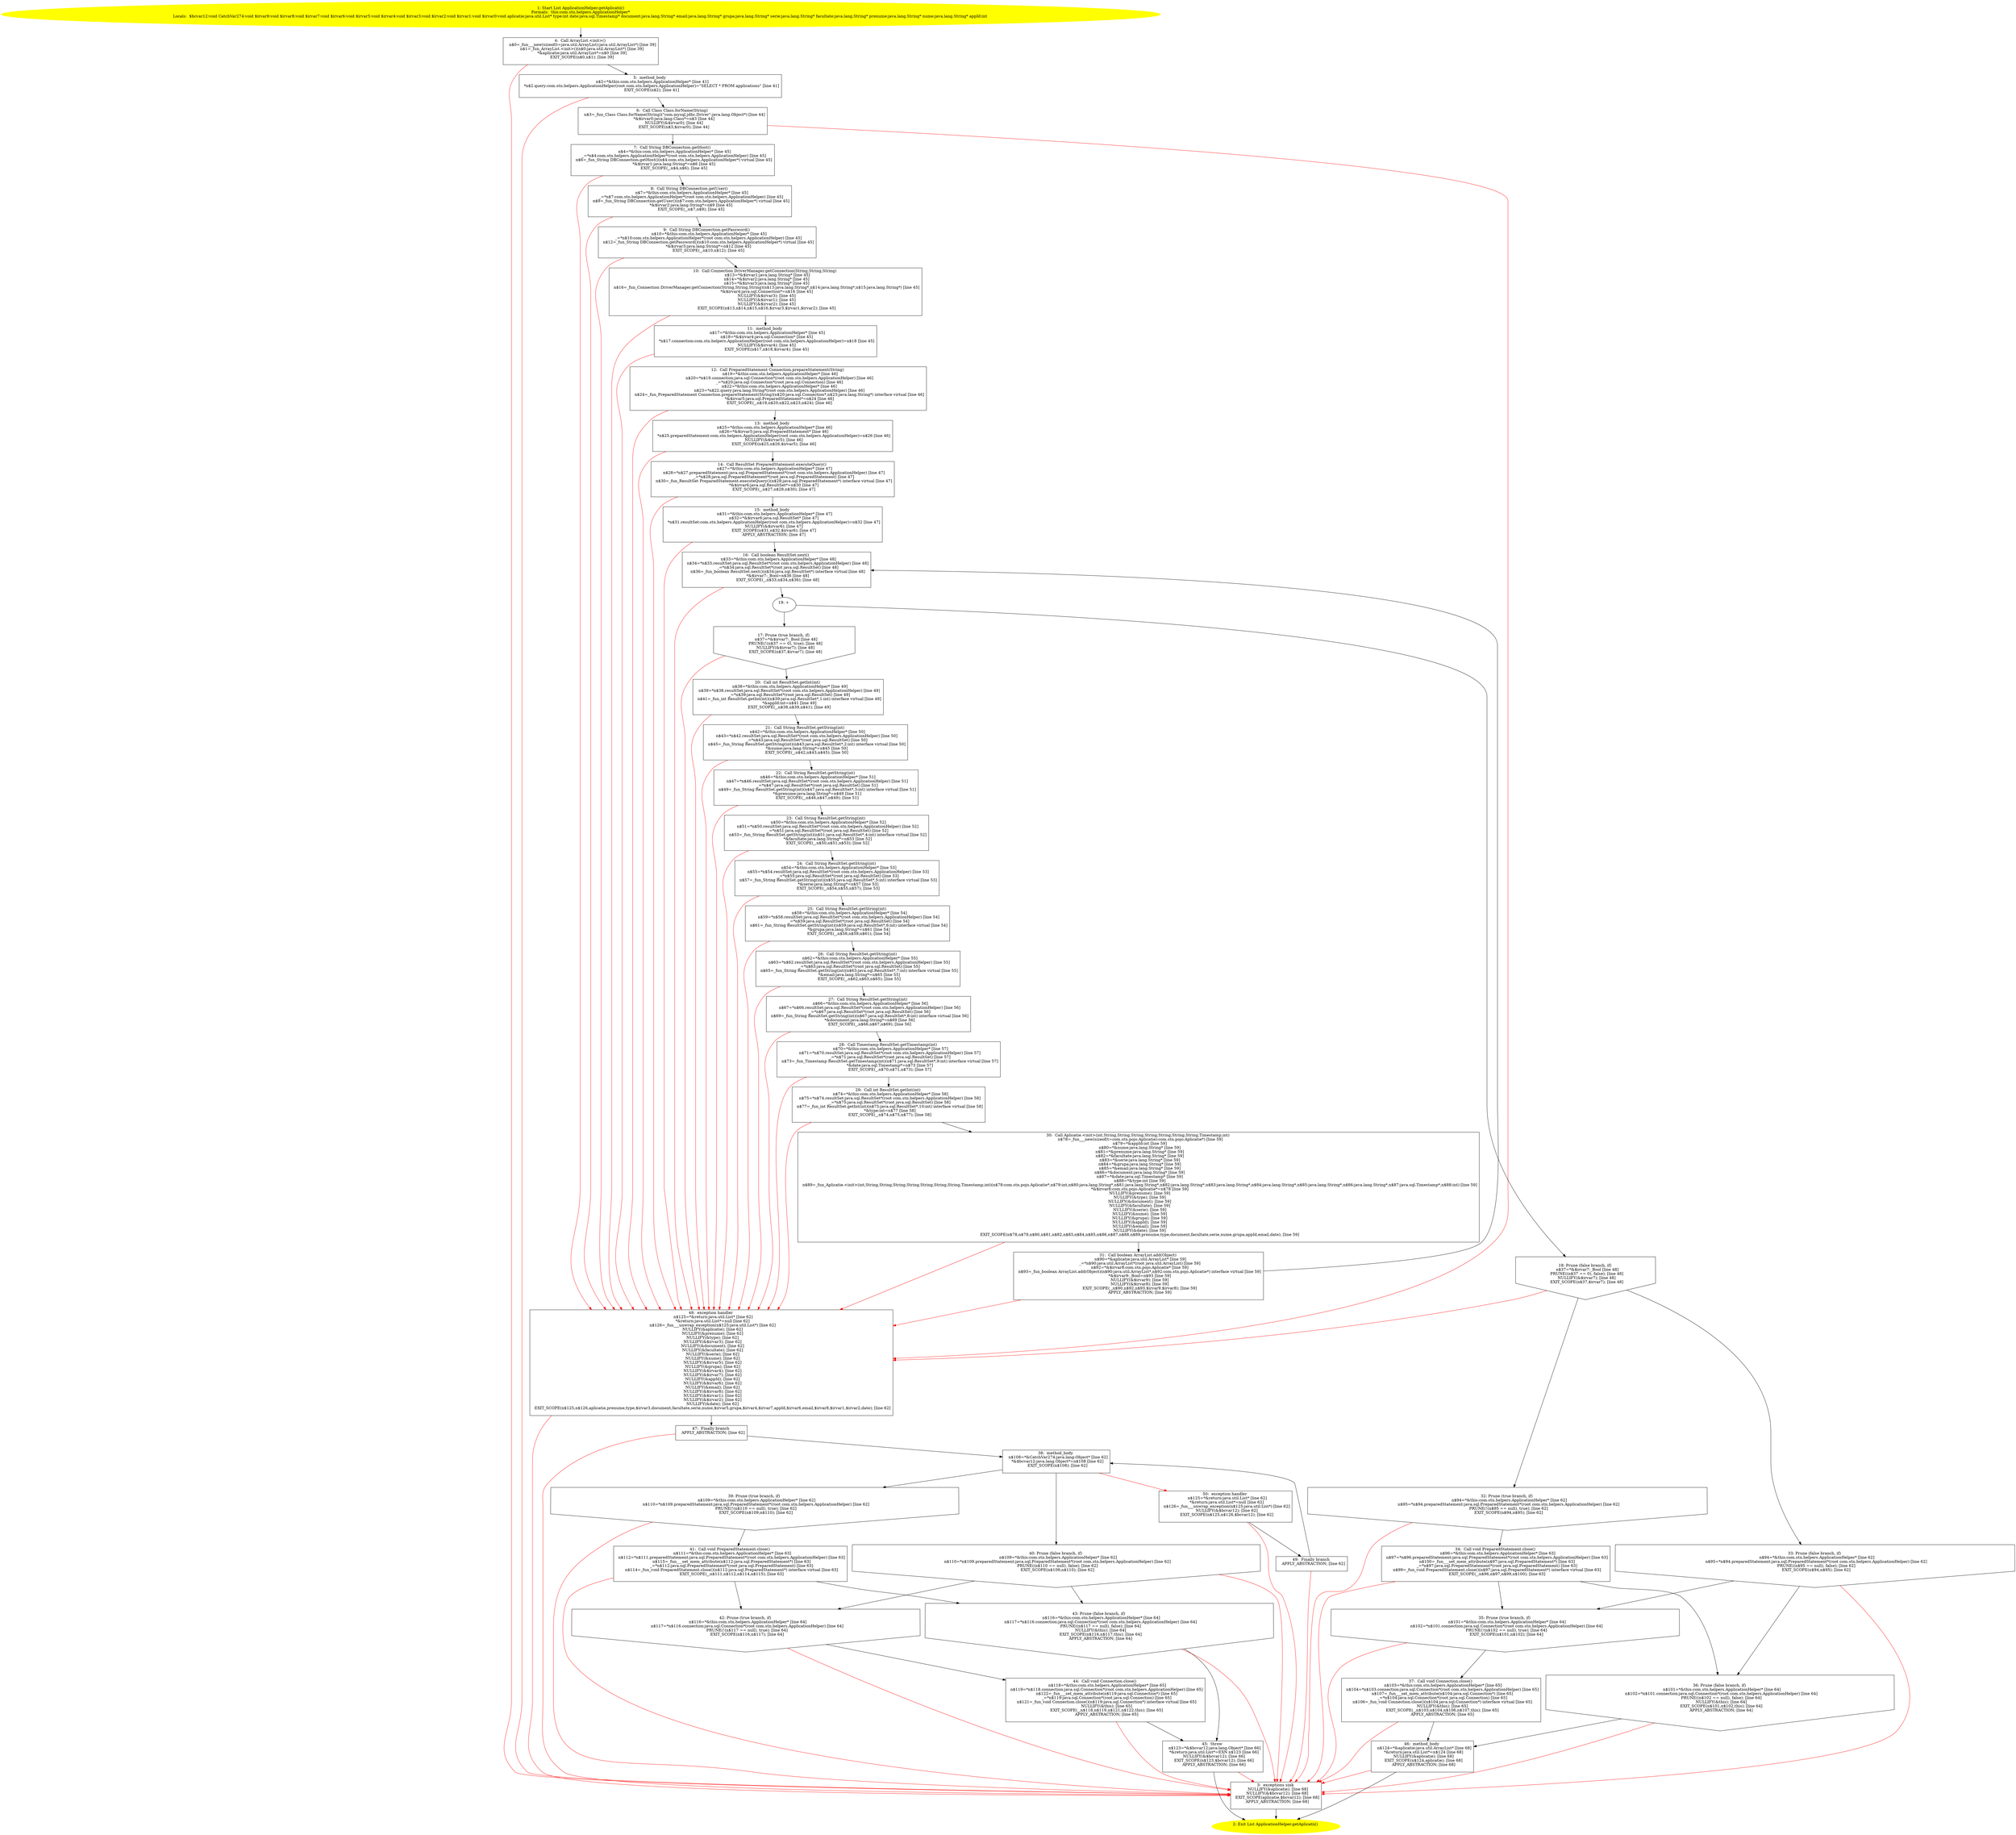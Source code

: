 /* @generated */
digraph cfg {
"com.stn.helpers.ApplicationHelper.getAplicatii():java.util.List.a7ca8fcc3a7c8ec43a9a26207fe55bb4_1" [label="1: Start List ApplicationHelper.getAplicatii()\nFormals:  this:com.stn.helpers.ApplicationHelper*\nLocals:  $bcvar12:void CatchVar274:void $irvar9:void $irvar8:void $irvar7:void $irvar6:void $irvar5:void $irvar4:void $irvar3:void $irvar2:void $irvar1:void $irvar0:void aplicatie:java.util.List* type:int date:java.sql.Timestamp* document:java.lang.String* email:java.lang.String* grupa:java.lang.String* serie:java.lang.String* facultate:java.lang.String* prenume:java.lang.String* nume:java.lang.String* appId:int \n  " color=yellow style=filled]
	

	 "com.stn.helpers.ApplicationHelper.getAplicatii():java.util.List.a7ca8fcc3a7c8ec43a9a26207fe55bb4_1" -> "com.stn.helpers.ApplicationHelper.getAplicatii():java.util.List.a7ca8fcc3a7c8ec43a9a26207fe55bb4_4" ;
"com.stn.helpers.ApplicationHelper.getAplicatii():java.util.List.a7ca8fcc3a7c8ec43a9a26207fe55bb4_2" [label="2: Exit List ApplicationHelper.getAplicatii() \n  " color=yellow style=filled]
	

"com.stn.helpers.ApplicationHelper.getAplicatii():java.util.List.a7ca8fcc3a7c8ec43a9a26207fe55bb4_3" [label="3:  exceptions sink \n   NULLIFY(&aplicatie); [line 68]\n  NULLIFY(&$bcvar12); [line 68]\n  EXIT_SCOPE(aplicatie,$bcvar12); [line 68]\n  APPLY_ABSTRACTION; [line 68]\n " shape="box"]
	

	 "com.stn.helpers.ApplicationHelper.getAplicatii():java.util.List.a7ca8fcc3a7c8ec43a9a26207fe55bb4_3" -> "com.stn.helpers.ApplicationHelper.getAplicatii():java.util.List.a7ca8fcc3a7c8ec43a9a26207fe55bb4_2" ;
"com.stn.helpers.ApplicationHelper.getAplicatii():java.util.List.a7ca8fcc3a7c8ec43a9a26207fe55bb4_4" [label="4:  Call ArrayList.<init>() \n   n$0=_fun___new(sizeof(t=java.util.ArrayList):java.util.ArrayList*) [line 39]\n  n$1=_fun_ArrayList.<init>()(n$0:java.util.ArrayList*) [line 39]\n  *&aplicatie:java.util.ArrayList*=n$0 [line 39]\n  EXIT_SCOPE(n$0,n$1); [line 39]\n " shape="box"]
	

	 "com.stn.helpers.ApplicationHelper.getAplicatii():java.util.List.a7ca8fcc3a7c8ec43a9a26207fe55bb4_4" -> "com.stn.helpers.ApplicationHelper.getAplicatii():java.util.List.a7ca8fcc3a7c8ec43a9a26207fe55bb4_5" ;
	 "com.stn.helpers.ApplicationHelper.getAplicatii():java.util.List.a7ca8fcc3a7c8ec43a9a26207fe55bb4_4" -> "com.stn.helpers.ApplicationHelper.getAplicatii():java.util.List.a7ca8fcc3a7c8ec43a9a26207fe55bb4_3" [color="red" ];
"com.stn.helpers.ApplicationHelper.getAplicatii():java.util.List.a7ca8fcc3a7c8ec43a9a26207fe55bb4_5" [label="5:  method_body \n   n$2=*&this:com.stn.helpers.ApplicationHelper* [line 41]\n  *n$2.query:com.stn.helpers.ApplicationHelper(root com.stn.helpers.ApplicationHelper)=\"SELECT * FROM applications\" [line 41]\n  EXIT_SCOPE(n$2); [line 41]\n " shape="box"]
	

	 "com.stn.helpers.ApplicationHelper.getAplicatii():java.util.List.a7ca8fcc3a7c8ec43a9a26207fe55bb4_5" -> "com.stn.helpers.ApplicationHelper.getAplicatii():java.util.List.a7ca8fcc3a7c8ec43a9a26207fe55bb4_6" ;
	 "com.stn.helpers.ApplicationHelper.getAplicatii():java.util.List.a7ca8fcc3a7c8ec43a9a26207fe55bb4_5" -> "com.stn.helpers.ApplicationHelper.getAplicatii():java.util.List.a7ca8fcc3a7c8ec43a9a26207fe55bb4_3" [color="red" ];
"com.stn.helpers.ApplicationHelper.getAplicatii():java.util.List.a7ca8fcc3a7c8ec43a9a26207fe55bb4_6" [label="6:  Call Class Class.forName(String) \n   n$3=_fun_Class Class.forName(String)(\"com.mysql.jdbc.Driver\":java.lang.Object*) [line 44]\n  *&$irvar0:java.lang.Class*=n$3 [line 44]\n  NULLIFY(&$irvar0); [line 44]\n  EXIT_SCOPE(n$3,$irvar0); [line 44]\n " shape="box"]
	

	 "com.stn.helpers.ApplicationHelper.getAplicatii():java.util.List.a7ca8fcc3a7c8ec43a9a26207fe55bb4_6" -> "com.stn.helpers.ApplicationHelper.getAplicatii():java.util.List.a7ca8fcc3a7c8ec43a9a26207fe55bb4_7" ;
	 "com.stn.helpers.ApplicationHelper.getAplicatii():java.util.List.a7ca8fcc3a7c8ec43a9a26207fe55bb4_6" -> "com.stn.helpers.ApplicationHelper.getAplicatii():java.util.List.a7ca8fcc3a7c8ec43a9a26207fe55bb4_48" [color="red" ];
"com.stn.helpers.ApplicationHelper.getAplicatii():java.util.List.a7ca8fcc3a7c8ec43a9a26207fe55bb4_7" [label="7:  Call String DBConnection.getHost() \n   n$4=*&this:com.stn.helpers.ApplicationHelper* [line 45]\n  _=*n$4:com.stn.helpers.ApplicationHelper*(root com.stn.helpers.ApplicationHelper) [line 45]\n  n$6=_fun_String DBConnection.getHost()(n$4:com.stn.helpers.ApplicationHelper*) virtual [line 45]\n  *&$irvar1:java.lang.String*=n$6 [line 45]\n  EXIT_SCOPE(_,n$4,n$6); [line 45]\n " shape="box"]
	

	 "com.stn.helpers.ApplicationHelper.getAplicatii():java.util.List.a7ca8fcc3a7c8ec43a9a26207fe55bb4_7" -> "com.stn.helpers.ApplicationHelper.getAplicatii():java.util.List.a7ca8fcc3a7c8ec43a9a26207fe55bb4_8" ;
	 "com.stn.helpers.ApplicationHelper.getAplicatii():java.util.List.a7ca8fcc3a7c8ec43a9a26207fe55bb4_7" -> "com.stn.helpers.ApplicationHelper.getAplicatii():java.util.List.a7ca8fcc3a7c8ec43a9a26207fe55bb4_48" [color="red" ];
"com.stn.helpers.ApplicationHelper.getAplicatii():java.util.List.a7ca8fcc3a7c8ec43a9a26207fe55bb4_8" [label="8:  Call String DBConnection.getUser() \n   n$7=*&this:com.stn.helpers.ApplicationHelper* [line 45]\n  _=*n$7:com.stn.helpers.ApplicationHelper*(root com.stn.helpers.ApplicationHelper) [line 45]\n  n$9=_fun_String DBConnection.getUser()(n$7:com.stn.helpers.ApplicationHelper*) virtual [line 45]\n  *&$irvar2:java.lang.String*=n$9 [line 45]\n  EXIT_SCOPE(_,n$7,n$9); [line 45]\n " shape="box"]
	

	 "com.stn.helpers.ApplicationHelper.getAplicatii():java.util.List.a7ca8fcc3a7c8ec43a9a26207fe55bb4_8" -> "com.stn.helpers.ApplicationHelper.getAplicatii():java.util.List.a7ca8fcc3a7c8ec43a9a26207fe55bb4_9" ;
	 "com.stn.helpers.ApplicationHelper.getAplicatii():java.util.List.a7ca8fcc3a7c8ec43a9a26207fe55bb4_8" -> "com.stn.helpers.ApplicationHelper.getAplicatii():java.util.List.a7ca8fcc3a7c8ec43a9a26207fe55bb4_48" [color="red" ];
"com.stn.helpers.ApplicationHelper.getAplicatii():java.util.List.a7ca8fcc3a7c8ec43a9a26207fe55bb4_9" [label="9:  Call String DBConnection.getPassword() \n   n$10=*&this:com.stn.helpers.ApplicationHelper* [line 45]\n  _=*n$10:com.stn.helpers.ApplicationHelper*(root com.stn.helpers.ApplicationHelper) [line 45]\n  n$12=_fun_String DBConnection.getPassword()(n$10:com.stn.helpers.ApplicationHelper*) virtual [line 45]\n  *&$irvar3:java.lang.String*=n$12 [line 45]\n  EXIT_SCOPE(_,n$10,n$12); [line 45]\n " shape="box"]
	

	 "com.stn.helpers.ApplicationHelper.getAplicatii():java.util.List.a7ca8fcc3a7c8ec43a9a26207fe55bb4_9" -> "com.stn.helpers.ApplicationHelper.getAplicatii():java.util.List.a7ca8fcc3a7c8ec43a9a26207fe55bb4_10" ;
	 "com.stn.helpers.ApplicationHelper.getAplicatii():java.util.List.a7ca8fcc3a7c8ec43a9a26207fe55bb4_9" -> "com.stn.helpers.ApplicationHelper.getAplicatii():java.util.List.a7ca8fcc3a7c8ec43a9a26207fe55bb4_48" [color="red" ];
"com.stn.helpers.ApplicationHelper.getAplicatii():java.util.List.a7ca8fcc3a7c8ec43a9a26207fe55bb4_10" [label="10:  Call Connection DriverManager.getConnection(String,String,String) \n   n$13=*&$irvar1:java.lang.String* [line 45]\n  n$14=*&$irvar2:java.lang.String* [line 45]\n  n$15=*&$irvar3:java.lang.String* [line 45]\n  n$16=_fun_Connection DriverManager.getConnection(String,String,String)(n$13:java.lang.String*,n$14:java.lang.String*,n$15:java.lang.String*) [line 45]\n  *&$irvar4:java.sql.Connection*=n$16 [line 45]\n  NULLIFY(&$irvar3); [line 45]\n  NULLIFY(&$irvar1); [line 45]\n  NULLIFY(&$irvar2); [line 45]\n  EXIT_SCOPE(n$13,n$14,n$15,n$16,$irvar3,$irvar1,$irvar2); [line 45]\n " shape="box"]
	

	 "com.stn.helpers.ApplicationHelper.getAplicatii():java.util.List.a7ca8fcc3a7c8ec43a9a26207fe55bb4_10" -> "com.stn.helpers.ApplicationHelper.getAplicatii():java.util.List.a7ca8fcc3a7c8ec43a9a26207fe55bb4_11" ;
	 "com.stn.helpers.ApplicationHelper.getAplicatii():java.util.List.a7ca8fcc3a7c8ec43a9a26207fe55bb4_10" -> "com.stn.helpers.ApplicationHelper.getAplicatii():java.util.List.a7ca8fcc3a7c8ec43a9a26207fe55bb4_48" [color="red" ];
"com.stn.helpers.ApplicationHelper.getAplicatii():java.util.List.a7ca8fcc3a7c8ec43a9a26207fe55bb4_11" [label="11:  method_body \n   n$17=*&this:com.stn.helpers.ApplicationHelper* [line 45]\n  n$18=*&$irvar4:java.sql.Connection* [line 45]\n  *n$17.connection:com.stn.helpers.ApplicationHelper(root com.stn.helpers.ApplicationHelper)=n$18 [line 45]\n  NULLIFY(&$irvar4); [line 45]\n  EXIT_SCOPE(n$17,n$18,$irvar4); [line 45]\n " shape="box"]
	

	 "com.stn.helpers.ApplicationHelper.getAplicatii():java.util.List.a7ca8fcc3a7c8ec43a9a26207fe55bb4_11" -> "com.stn.helpers.ApplicationHelper.getAplicatii():java.util.List.a7ca8fcc3a7c8ec43a9a26207fe55bb4_12" ;
	 "com.stn.helpers.ApplicationHelper.getAplicatii():java.util.List.a7ca8fcc3a7c8ec43a9a26207fe55bb4_11" -> "com.stn.helpers.ApplicationHelper.getAplicatii():java.util.List.a7ca8fcc3a7c8ec43a9a26207fe55bb4_48" [color="red" ];
"com.stn.helpers.ApplicationHelper.getAplicatii():java.util.List.a7ca8fcc3a7c8ec43a9a26207fe55bb4_12" [label="12:  Call PreparedStatement Connection.prepareStatement(String) \n   n$19=*&this:com.stn.helpers.ApplicationHelper* [line 46]\n  n$20=*n$19.connection:java.sql.Connection*(root com.stn.helpers.ApplicationHelper) [line 46]\n  _=*n$20:java.sql.Connection*(root java.sql.Connection) [line 46]\n  n$22=*&this:com.stn.helpers.ApplicationHelper* [line 46]\n  n$23=*n$22.query:java.lang.String*(root com.stn.helpers.ApplicationHelper) [line 46]\n  n$24=_fun_PreparedStatement Connection.prepareStatement(String)(n$20:java.sql.Connection*,n$23:java.lang.String*) interface virtual [line 46]\n  *&$irvar5:java.sql.PreparedStatement*=n$24 [line 46]\n  EXIT_SCOPE(_,n$19,n$20,n$22,n$23,n$24); [line 46]\n " shape="box"]
	

	 "com.stn.helpers.ApplicationHelper.getAplicatii():java.util.List.a7ca8fcc3a7c8ec43a9a26207fe55bb4_12" -> "com.stn.helpers.ApplicationHelper.getAplicatii():java.util.List.a7ca8fcc3a7c8ec43a9a26207fe55bb4_13" ;
	 "com.stn.helpers.ApplicationHelper.getAplicatii():java.util.List.a7ca8fcc3a7c8ec43a9a26207fe55bb4_12" -> "com.stn.helpers.ApplicationHelper.getAplicatii():java.util.List.a7ca8fcc3a7c8ec43a9a26207fe55bb4_48" [color="red" ];
"com.stn.helpers.ApplicationHelper.getAplicatii():java.util.List.a7ca8fcc3a7c8ec43a9a26207fe55bb4_13" [label="13:  method_body \n   n$25=*&this:com.stn.helpers.ApplicationHelper* [line 46]\n  n$26=*&$irvar5:java.sql.PreparedStatement* [line 46]\n  *n$25.preparedStatement:com.stn.helpers.ApplicationHelper(root com.stn.helpers.ApplicationHelper)=n$26 [line 46]\n  NULLIFY(&$irvar5); [line 46]\n  EXIT_SCOPE(n$25,n$26,$irvar5); [line 46]\n " shape="box"]
	

	 "com.stn.helpers.ApplicationHelper.getAplicatii():java.util.List.a7ca8fcc3a7c8ec43a9a26207fe55bb4_13" -> "com.stn.helpers.ApplicationHelper.getAplicatii():java.util.List.a7ca8fcc3a7c8ec43a9a26207fe55bb4_14" ;
	 "com.stn.helpers.ApplicationHelper.getAplicatii():java.util.List.a7ca8fcc3a7c8ec43a9a26207fe55bb4_13" -> "com.stn.helpers.ApplicationHelper.getAplicatii():java.util.List.a7ca8fcc3a7c8ec43a9a26207fe55bb4_48" [color="red" ];
"com.stn.helpers.ApplicationHelper.getAplicatii():java.util.List.a7ca8fcc3a7c8ec43a9a26207fe55bb4_14" [label="14:  Call ResultSet PreparedStatement.executeQuery() \n   n$27=*&this:com.stn.helpers.ApplicationHelper* [line 47]\n  n$28=*n$27.preparedStatement:java.sql.PreparedStatement*(root com.stn.helpers.ApplicationHelper) [line 47]\n  _=*n$28:java.sql.PreparedStatement*(root java.sql.PreparedStatement) [line 47]\n  n$30=_fun_ResultSet PreparedStatement.executeQuery()(n$28:java.sql.PreparedStatement*) interface virtual [line 47]\n  *&$irvar6:java.sql.ResultSet*=n$30 [line 47]\n  EXIT_SCOPE(_,n$27,n$28,n$30); [line 47]\n " shape="box"]
	

	 "com.stn.helpers.ApplicationHelper.getAplicatii():java.util.List.a7ca8fcc3a7c8ec43a9a26207fe55bb4_14" -> "com.stn.helpers.ApplicationHelper.getAplicatii():java.util.List.a7ca8fcc3a7c8ec43a9a26207fe55bb4_15" ;
	 "com.stn.helpers.ApplicationHelper.getAplicatii():java.util.List.a7ca8fcc3a7c8ec43a9a26207fe55bb4_14" -> "com.stn.helpers.ApplicationHelper.getAplicatii():java.util.List.a7ca8fcc3a7c8ec43a9a26207fe55bb4_48" [color="red" ];
"com.stn.helpers.ApplicationHelper.getAplicatii():java.util.List.a7ca8fcc3a7c8ec43a9a26207fe55bb4_15" [label="15:  method_body \n   n$31=*&this:com.stn.helpers.ApplicationHelper* [line 47]\n  n$32=*&$irvar6:java.sql.ResultSet* [line 47]\n  *n$31.resultSet:com.stn.helpers.ApplicationHelper(root com.stn.helpers.ApplicationHelper)=n$32 [line 47]\n  NULLIFY(&$irvar6); [line 47]\n  EXIT_SCOPE(n$31,n$32,$irvar6); [line 47]\n  APPLY_ABSTRACTION; [line 47]\n " shape="box"]
	

	 "com.stn.helpers.ApplicationHelper.getAplicatii():java.util.List.a7ca8fcc3a7c8ec43a9a26207fe55bb4_15" -> "com.stn.helpers.ApplicationHelper.getAplicatii():java.util.List.a7ca8fcc3a7c8ec43a9a26207fe55bb4_16" ;
	 "com.stn.helpers.ApplicationHelper.getAplicatii():java.util.List.a7ca8fcc3a7c8ec43a9a26207fe55bb4_15" -> "com.stn.helpers.ApplicationHelper.getAplicatii():java.util.List.a7ca8fcc3a7c8ec43a9a26207fe55bb4_48" [color="red" ];
"com.stn.helpers.ApplicationHelper.getAplicatii():java.util.List.a7ca8fcc3a7c8ec43a9a26207fe55bb4_16" [label="16:  Call boolean ResultSet.next() \n   n$33=*&this:com.stn.helpers.ApplicationHelper* [line 48]\n  n$34=*n$33.resultSet:java.sql.ResultSet*(root com.stn.helpers.ApplicationHelper) [line 48]\n  _=*n$34:java.sql.ResultSet*(root java.sql.ResultSet) [line 48]\n  n$36=_fun_boolean ResultSet.next()(n$34:java.sql.ResultSet*) interface virtual [line 48]\n  *&$irvar7:_Bool=n$36 [line 48]\n  EXIT_SCOPE(_,n$33,n$34,n$36); [line 48]\n " shape="box"]
	

	 "com.stn.helpers.ApplicationHelper.getAplicatii():java.util.List.a7ca8fcc3a7c8ec43a9a26207fe55bb4_16" -> "com.stn.helpers.ApplicationHelper.getAplicatii():java.util.List.a7ca8fcc3a7c8ec43a9a26207fe55bb4_19" ;
	 "com.stn.helpers.ApplicationHelper.getAplicatii():java.util.List.a7ca8fcc3a7c8ec43a9a26207fe55bb4_16" -> "com.stn.helpers.ApplicationHelper.getAplicatii():java.util.List.a7ca8fcc3a7c8ec43a9a26207fe55bb4_48" [color="red" ];
"com.stn.helpers.ApplicationHelper.getAplicatii():java.util.List.a7ca8fcc3a7c8ec43a9a26207fe55bb4_17" [label="17: Prune (true branch, if) \n   n$37=*&$irvar7:_Bool [line 48]\n  PRUNE(!(n$37 == 0), true); [line 48]\n  NULLIFY(&$irvar7); [line 48]\n  EXIT_SCOPE(n$37,$irvar7); [line 48]\n " shape="invhouse"]
	

	 "com.stn.helpers.ApplicationHelper.getAplicatii():java.util.List.a7ca8fcc3a7c8ec43a9a26207fe55bb4_17" -> "com.stn.helpers.ApplicationHelper.getAplicatii():java.util.List.a7ca8fcc3a7c8ec43a9a26207fe55bb4_20" ;
	 "com.stn.helpers.ApplicationHelper.getAplicatii():java.util.List.a7ca8fcc3a7c8ec43a9a26207fe55bb4_17" -> "com.stn.helpers.ApplicationHelper.getAplicatii():java.util.List.a7ca8fcc3a7c8ec43a9a26207fe55bb4_48" [color="red" ];
"com.stn.helpers.ApplicationHelper.getAplicatii():java.util.List.a7ca8fcc3a7c8ec43a9a26207fe55bb4_18" [label="18: Prune (false branch, if) \n   n$37=*&$irvar7:_Bool [line 48]\n  PRUNE((n$37 == 0), false); [line 48]\n  NULLIFY(&$irvar7); [line 48]\n  EXIT_SCOPE(n$37,$irvar7); [line 48]\n " shape="invhouse"]
	

	 "com.stn.helpers.ApplicationHelper.getAplicatii():java.util.List.a7ca8fcc3a7c8ec43a9a26207fe55bb4_18" -> "com.stn.helpers.ApplicationHelper.getAplicatii():java.util.List.a7ca8fcc3a7c8ec43a9a26207fe55bb4_32" ;
	 "com.stn.helpers.ApplicationHelper.getAplicatii():java.util.List.a7ca8fcc3a7c8ec43a9a26207fe55bb4_18" -> "com.stn.helpers.ApplicationHelper.getAplicatii():java.util.List.a7ca8fcc3a7c8ec43a9a26207fe55bb4_33" ;
	 "com.stn.helpers.ApplicationHelper.getAplicatii():java.util.List.a7ca8fcc3a7c8ec43a9a26207fe55bb4_18" -> "com.stn.helpers.ApplicationHelper.getAplicatii():java.util.List.a7ca8fcc3a7c8ec43a9a26207fe55bb4_48" [color="red" ];
"com.stn.helpers.ApplicationHelper.getAplicatii():java.util.List.a7ca8fcc3a7c8ec43a9a26207fe55bb4_19" [label="19: + \n  " ]
	

	 "com.stn.helpers.ApplicationHelper.getAplicatii():java.util.List.a7ca8fcc3a7c8ec43a9a26207fe55bb4_19" -> "com.stn.helpers.ApplicationHelper.getAplicatii():java.util.List.a7ca8fcc3a7c8ec43a9a26207fe55bb4_17" ;
	 "com.stn.helpers.ApplicationHelper.getAplicatii():java.util.List.a7ca8fcc3a7c8ec43a9a26207fe55bb4_19" -> "com.stn.helpers.ApplicationHelper.getAplicatii():java.util.List.a7ca8fcc3a7c8ec43a9a26207fe55bb4_18" ;
"com.stn.helpers.ApplicationHelper.getAplicatii():java.util.List.a7ca8fcc3a7c8ec43a9a26207fe55bb4_20" [label="20:  Call int ResultSet.getInt(int) \n   n$38=*&this:com.stn.helpers.ApplicationHelper* [line 49]\n  n$39=*n$38.resultSet:java.sql.ResultSet*(root com.stn.helpers.ApplicationHelper) [line 49]\n  _=*n$39:java.sql.ResultSet*(root java.sql.ResultSet) [line 49]\n  n$41=_fun_int ResultSet.getInt(int)(n$39:java.sql.ResultSet*,1:int) interface virtual [line 49]\n  *&appId:int=n$41 [line 49]\n  EXIT_SCOPE(_,n$38,n$39,n$41); [line 49]\n " shape="box"]
	

	 "com.stn.helpers.ApplicationHelper.getAplicatii():java.util.List.a7ca8fcc3a7c8ec43a9a26207fe55bb4_20" -> "com.stn.helpers.ApplicationHelper.getAplicatii():java.util.List.a7ca8fcc3a7c8ec43a9a26207fe55bb4_21" ;
	 "com.stn.helpers.ApplicationHelper.getAplicatii():java.util.List.a7ca8fcc3a7c8ec43a9a26207fe55bb4_20" -> "com.stn.helpers.ApplicationHelper.getAplicatii():java.util.List.a7ca8fcc3a7c8ec43a9a26207fe55bb4_48" [color="red" ];
"com.stn.helpers.ApplicationHelper.getAplicatii():java.util.List.a7ca8fcc3a7c8ec43a9a26207fe55bb4_21" [label="21:  Call String ResultSet.getString(int) \n   n$42=*&this:com.stn.helpers.ApplicationHelper* [line 50]\n  n$43=*n$42.resultSet:java.sql.ResultSet*(root com.stn.helpers.ApplicationHelper) [line 50]\n  _=*n$43:java.sql.ResultSet*(root java.sql.ResultSet) [line 50]\n  n$45=_fun_String ResultSet.getString(int)(n$43:java.sql.ResultSet*,2:int) interface virtual [line 50]\n  *&nume:java.lang.String*=n$45 [line 50]\n  EXIT_SCOPE(_,n$42,n$43,n$45); [line 50]\n " shape="box"]
	

	 "com.stn.helpers.ApplicationHelper.getAplicatii():java.util.List.a7ca8fcc3a7c8ec43a9a26207fe55bb4_21" -> "com.stn.helpers.ApplicationHelper.getAplicatii():java.util.List.a7ca8fcc3a7c8ec43a9a26207fe55bb4_22" ;
	 "com.stn.helpers.ApplicationHelper.getAplicatii():java.util.List.a7ca8fcc3a7c8ec43a9a26207fe55bb4_21" -> "com.stn.helpers.ApplicationHelper.getAplicatii():java.util.List.a7ca8fcc3a7c8ec43a9a26207fe55bb4_48" [color="red" ];
"com.stn.helpers.ApplicationHelper.getAplicatii():java.util.List.a7ca8fcc3a7c8ec43a9a26207fe55bb4_22" [label="22:  Call String ResultSet.getString(int) \n   n$46=*&this:com.stn.helpers.ApplicationHelper* [line 51]\n  n$47=*n$46.resultSet:java.sql.ResultSet*(root com.stn.helpers.ApplicationHelper) [line 51]\n  _=*n$47:java.sql.ResultSet*(root java.sql.ResultSet) [line 51]\n  n$49=_fun_String ResultSet.getString(int)(n$47:java.sql.ResultSet*,3:int) interface virtual [line 51]\n  *&prenume:java.lang.String*=n$49 [line 51]\n  EXIT_SCOPE(_,n$46,n$47,n$49); [line 51]\n " shape="box"]
	

	 "com.stn.helpers.ApplicationHelper.getAplicatii():java.util.List.a7ca8fcc3a7c8ec43a9a26207fe55bb4_22" -> "com.stn.helpers.ApplicationHelper.getAplicatii():java.util.List.a7ca8fcc3a7c8ec43a9a26207fe55bb4_23" ;
	 "com.stn.helpers.ApplicationHelper.getAplicatii():java.util.List.a7ca8fcc3a7c8ec43a9a26207fe55bb4_22" -> "com.stn.helpers.ApplicationHelper.getAplicatii():java.util.List.a7ca8fcc3a7c8ec43a9a26207fe55bb4_48" [color="red" ];
"com.stn.helpers.ApplicationHelper.getAplicatii():java.util.List.a7ca8fcc3a7c8ec43a9a26207fe55bb4_23" [label="23:  Call String ResultSet.getString(int) \n   n$50=*&this:com.stn.helpers.ApplicationHelper* [line 52]\n  n$51=*n$50.resultSet:java.sql.ResultSet*(root com.stn.helpers.ApplicationHelper) [line 52]\n  _=*n$51:java.sql.ResultSet*(root java.sql.ResultSet) [line 52]\n  n$53=_fun_String ResultSet.getString(int)(n$51:java.sql.ResultSet*,4:int) interface virtual [line 52]\n  *&facultate:java.lang.String*=n$53 [line 52]\n  EXIT_SCOPE(_,n$50,n$51,n$53); [line 52]\n " shape="box"]
	

	 "com.stn.helpers.ApplicationHelper.getAplicatii():java.util.List.a7ca8fcc3a7c8ec43a9a26207fe55bb4_23" -> "com.stn.helpers.ApplicationHelper.getAplicatii():java.util.List.a7ca8fcc3a7c8ec43a9a26207fe55bb4_24" ;
	 "com.stn.helpers.ApplicationHelper.getAplicatii():java.util.List.a7ca8fcc3a7c8ec43a9a26207fe55bb4_23" -> "com.stn.helpers.ApplicationHelper.getAplicatii():java.util.List.a7ca8fcc3a7c8ec43a9a26207fe55bb4_48" [color="red" ];
"com.stn.helpers.ApplicationHelper.getAplicatii():java.util.List.a7ca8fcc3a7c8ec43a9a26207fe55bb4_24" [label="24:  Call String ResultSet.getString(int) \n   n$54=*&this:com.stn.helpers.ApplicationHelper* [line 53]\n  n$55=*n$54.resultSet:java.sql.ResultSet*(root com.stn.helpers.ApplicationHelper) [line 53]\n  _=*n$55:java.sql.ResultSet*(root java.sql.ResultSet) [line 53]\n  n$57=_fun_String ResultSet.getString(int)(n$55:java.sql.ResultSet*,5:int) interface virtual [line 53]\n  *&serie:java.lang.String*=n$57 [line 53]\n  EXIT_SCOPE(_,n$54,n$55,n$57); [line 53]\n " shape="box"]
	

	 "com.stn.helpers.ApplicationHelper.getAplicatii():java.util.List.a7ca8fcc3a7c8ec43a9a26207fe55bb4_24" -> "com.stn.helpers.ApplicationHelper.getAplicatii():java.util.List.a7ca8fcc3a7c8ec43a9a26207fe55bb4_25" ;
	 "com.stn.helpers.ApplicationHelper.getAplicatii():java.util.List.a7ca8fcc3a7c8ec43a9a26207fe55bb4_24" -> "com.stn.helpers.ApplicationHelper.getAplicatii():java.util.List.a7ca8fcc3a7c8ec43a9a26207fe55bb4_48" [color="red" ];
"com.stn.helpers.ApplicationHelper.getAplicatii():java.util.List.a7ca8fcc3a7c8ec43a9a26207fe55bb4_25" [label="25:  Call String ResultSet.getString(int) \n   n$58=*&this:com.stn.helpers.ApplicationHelper* [line 54]\n  n$59=*n$58.resultSet:java.sql.ResultSet*(root com.stn.helpers.ApplicationHelper) [line 54]\n  _=*n$59:java.sql.ResultSet*(root java.sql.ResultSet) [line 54]\n  n$61=_fun_String ResultSet.getString(int)(n$59:java.sql.ResultSet*,6:int) interface virtual [line 54]\n  *&grupa:java.lang.String*=n$61 [line 54]\n  EXIT_SCOPE(_,n$58,n$59,n$61); [line 54]\n " shape="box"]
	

	 "com.stn.helpers.ApplicationHelper.getAplicatii():java.util.List.a7ca8fcc3a7c8ec43a9a26207fe55bb4_25" -> "com.stn.helpers.ApplicationHelper.getAplicatii():java.util.List.a7ca8fcc3a7c8ec43a9a26207fe55bb4_26" ;
	 "com.stn.helpers.ApplicationHelper.getAplicatii():java.util.List.a7ca8fcc3a7c8ec43a9a26207fe55bb4_25" -> "com.stn.helpers.ApplicationHelper.getAplicatii():java.util.List.a7ca8fcc3a7c8ec43a9a26207fe55bb4_48" [color="red" ];
"com.stn.helpers.ApplicationHelper.getAplicatii():java.util.List.a7ca8fcc3a7c8ec43a9a26207fe55bb4_26" [label="26:  Call String ResultSet.getString(int) \n   n$62=*&this:com.stn.helpers.ApplicationHelper* [line 55]\n  n$63=*n$62.resultSet:java.sql.ResultSet*(root com.stn.helpers.ApplicationHelper) [line 55]\n  _=*n$63:java.sql.ResultSet*(root java.sql.ResultSet) [line 55]\n  n$65=_fun_String ResultSet.getString(int)(n$63:java.sql.ResultSet*,7:int) interface virtual [line 55]\n  *&email:java.lang.String*=n$65 [line 55]\n  EXIT_SCOPE(_,n$62,n$63,n$65); [line 55]\n " shape="box"]
	

	 "com.stn.helpers.ApplicationHelper.getAplicatii():java.util.List.a7ca8fcc3a7c8ec43a9a26207fe55bb4_26" -> "com.stn.helpers.ApplicationHelper.getAplicatii():java.util.List.a7ca8fcc3a7c8ec43a9a26207fe55bb4_27" ;
	 "com.stn.helpers.ApplicationHelper.getAplicatii():java.util.List.a7ca8fcc3a7c8ec43a9a26207fe55bb4_26" -> "com.stn.helpers.ApplicationHelper.getAplicatii():java.util.List.a7ca8fcc3a7c8ec43a9a26207fe55bb4_48" [color="red" ];
"com.stn.helpers.ApplicationHelper.getAplicatii():java.util.List.a7ca8fcc3a7c8ec43a9a26207fe55bb4_27" [label="27:  Call String ResultSet.getString(int) \n   n$66=*&this:com.stn.helpers.ApplicationHelper* [line 56]\n  n$67=*n$66.resultSet:java.sql.ResultSet*(root com.stn.helpers.ApplicationHelper) [line 56]\n  _=*n$67:java.sql.ResultSet*(root java.sql.ResultSet) [line 56]\n  n$69=_fun_String ResultSet.getString(int)(n$67:java.sql.ResultSet*,8:int) interface virtual [line 56]\n  *&document:java.lang.String*=n$69 [line 56]\n  EXIT_SCOPE(_,n$66,n$67,n$69); [line 56]\n " shape="box"]
	

	 "com.stn.helpers.ApplicationHelper.getAplicatii():java.util.List.a7ca8fcc3a7c8ec43a9a26207fe55bb4_27" -> "com.stn.helpers.ApplicationHelper.getAplicatii():java.util.List.a7ca8fcc3a7c8ec43a9a26207fe55bb4_28" ;
	 "com.stn.helpers.ApplicationHelper.getAplicatii():java.util.List.a7ca8fcc3a7c8ec43a9a26207fe55bb4_27" -> "com.stn.helpers.ApplicationHelper.getAplicatii():java.util.List.a7ca8fcc3a7c8ec43a9a26207fe55bb4_48" [color="red" ];
"com.stn.helpers.ApplicationHelper.getAplicatii():java.util.List.a7ca8fcc3a7c8ec43a9a26207fe55bb4_28" [label="28:  Call Timestamp ResultSet.getTimestamp(int) \n   n$70=*&this:com.stn.helpers.ApplicationHelper* [line 57]\n  n$71=*n$70.resultSet:java.sql.ResultSet*(root com.stn.helpers.ApplicationHelper) [line 57]\n  _=*n$71:java.sql.ResultSet*(root java.sql.ResultSet) [line 57]\n  n$73=_fun_Timestamp ResultSet.getTimestamp(int)(n$71:java.sql.ResultSet*,9:int) interface virtual [line 57]\n  *&date:java.sql.Timestamp*=n$73 [line 57]\n  EXIT_SCOPE(_,n$70,n$71,n$73); [line 57]\n " shape="box"]
	

	 "com.stn.helpers.ApplicationHelper.getAplicatii():java.util.List.a7ca8fcc3a7c8ec43a9a26207fe55bb4_28" -> "com.stn.helpers.ApplicationHelper.getAplicatii():java.util.List.a7ca8fcc3a7c8ec43a9a26207fe55bb4_29" ;
	 "com.stn.helpers.ApplicationHelper.getAplicatii():java.util.List.a7ca8fcc3a7c8ec43a9a26207fe55bb4_28" -> "com.stn.helpers.ApplicationHelper.getAplicatii():java.util.List.a7ca8fcc3a7c8ec43a9a26207fe55bb4_48" [color="red" ];
"com.stn.helpers.ApplicationHelper.getAplicatii():java.util.List.a7ca8fcc3a7c8ec43a9a26207fe55bb4_29" [label="29:  Call int ResultSet.getInt(int) \n   n$74=*&this:com.stn.helpers.ApplicationHelper* [line 58]\n  n$75=*n$74.resultSet:java.sql.ResultSet*(root com.stn.helpers.ApplicationHelper) [line 58]\n  _=*n$75:java.sql.ResultSet*(root java.sql.ResultSet) [line 58]\n  n$77=_fun_int ResultSet.getInt(int)(n$75:java.sql.ResultSet*,10:int) interface virtual [line 58]\n  *&type:int=n$77 [line 58]\n  EXIT_SCOPE(_,n$74,n$75,n$77); [line 58]\n " shape="box"]
	

	 "com.stn.helpers.ApplicationHelper.getAplicatii():java.util.List.a7ca8fcc3a7c8ec43a9a26207fe55bb4_29" -> "com.stn.helpers.ApplicationHelper.getAplicatii():java.util.List.a7ca8fcc3a7c8ec43a9a26207fe55bb4_30" ;
	 "com.stn.helpers.ApplicationHelper.getAplicatii():java.util.List.a7ca8fcc3a7c8ec43a9a26207fe55bb4_29" -> "com.stn.helpers.ApplicationHelper.getAplicatii():java.util.List.a7ca8fcc3a7c8ec43a9a26207fe55bb4_48" [color="red" ];
"com.stn.helpers.ApplicationHelper.getAplicatii():java.util.List.a7ca8fcc3a7c8ec43a9a26207fe55bb4_30" [label="30:  Call Aplicatie.<init>(int,String,String,String,String,String,String,String,Timestamp,int) \n   n$78=_fun___new(sizeof(t=com.stn.pojo.Aplicatie):com.stn.pojo.Aplicatie*) [line 59]\n  n$79=*&appId:int [line 59]\n  n$80=*&nume:java.lang.String* [line 59]\n  n$81=*&prenume:java.lang.String* [line 59]\n  n$82=*&facultate:java.lang.String* [line 59]\n  n$83=*&serie:java.lang.String* [line 59]\n  n$84=*&grupa:java.lang.String* [line 59]\n  n$85=*&email:java.lang.String* [line 59]\n  n$86=*&document:java.lang.String* [line 59]\n  n$87=*&date:java.sql.Timestamp* [line 59]\n  n$88=*&type:int [line 59]\n  n$89=_fun_Aplicatie.<init>(int,String,String,String,String,String,String,String,Timestamp,int)(n$78:com.stn.pojo.Aplicatie*,n$79:int,n$80:java.lang.String*,n$81:java.lang.String*,n$82:java.lang.String*,n$83:java.lang.String*,n$84:java.lang.String*,n$85:java.lang.String*,n$86:java.lang.String*,n$87:java.sql.Timestamp*,n$88:int) [line 59]\n  *&$irvar8:com.stn.pojo.Aplicatie*=n$78 [line 59]\n  NULLIFY(&prenume); [line 59]\n  NULLIFY(&type); [line 59]\n  NULLIFY(&document); [line 59]\n  NULLIFY(&facultate); [line 59]\n  NULLIFY(&serie); [line 59]\n  NULLIFY(&nume); [line 59]\n  NULLIFY(&grupa); [line 59]\n  NULLIFY(&appId); [line 59]\n  NULLIFY(&email); [line 59]\n  NULLIFY(&date); [line 59]\n  EXIT_SCOPE(n$78,n$79,n$80,n$81,n$82,n$83,n$84,n$85,n$86,n$87,n$88,n$89,prenume,type,document,facultate,serie,nume,grupa,appId,email,date); [line 59]\n " shape="box"]
	

	 "com.stn.helpers.ApplicationHelper.getAplicatii():java.util.List.a7ca8fcc3a7c8ec43a9a26207fe55bb4_30" -> "com.stn.helpers.ApplicationHelper.getAplicatii():java.util.List.a7ca8fcc3a7c8ec43a9a26207fe55bb4_31" ;
	 "com.stn.helpers.ApplicationHelper.getAplicatii():java.util.List.a7ca8fcc3a7c8ec43a9a26207fe55bb4_30" -> "com.stn.helpers.ApplicationHelper.getAplicatii():java.util.List.a7ca8fcc3a7c8ec43a9a26207fe55bb4_48" [color="red" ];
"com.stn.helpers.ApplicationHelper.getAplicatii():java.util.List.a7ca8fcc3a7c8ec43a9a26207fe55bb4_31" [label="31:  Call boolean ArrayList.add(Object) \n   n$90=*&aplicatie:java.util.ArrayList* [line 59]\n  _=*n$90:java.util.ArrayList*(root java.util.ArrayList) [line 59]\n  n$92=*&$irvar8:com.stn.pojo.Aplicatie* [line 59]\n  n$93=_fun_boolean ArrayList.add(Object)(n$90:java.util.ArrayList*,n$92:com.stn.pojo.Aplicatie*) interface virtual [line 59]\n  *&$irvar9:_Bool=n$93 [line 59]\n  NULLIFY(&$irvar9); [line 59]\n  NULLIFY(&$irvar8); [line 59]\n  EXIT_SCOPE(_,n$90,n$92,n$93,$irvar9,$irvar8); [line 59]\n  APPLY_ABSTRACTION; [line 59]\n " shape="box"]
	

	 "com.stn.helpers.ApplicationHelper.getAplicatii():java.util.List.a7ca8fcc3a7c8ec43a9a26207fe55bb4_31" -> "com.stn.helpers.ApplicationHelper.getAplicatii():java.util.List.a7ca8fcc3a7c8ec43a9a26207fe55bb4_16" ;
	 "com.stn.helpers.ApplicationHelper.getAplicatii():java.util.List.a7ca8fcc3a7c8ec43a9a26207fe55bb4_31" -> "com.stn.helpers.ApplicationHelper.getAplicatii():java.util.List.a7ca8fcc3a7c8ec43a9a26207fe55bb4_48" [color="red" ];
"com.stn.helpers.ApplicationHelper.getAplicatii():java.util.List.a7ca8fcc3a7c8ec43a9a26207fe55bb4_32" [label="32: Prune (true branch, if) \n   n$94=*&this:com.stn.helpers.ApplicationHelper* [line 62]\n  n$95=*n$94.preparedStatement:java.sql.PreparedStatement*(root com.stn.helpers.ApplicationHelper) [line 62]\n  PRUNE(!(n$95 == null), true); [line 62]\n  EXIT_SCOPE(n$94,n$95); [line 62]\n " shape="invhouse"]
	

	 "com.stn.helpers.ApplicationHelper.getAplicatii():java.util.List.a7ca8fcc3a7c8ec43a9a26207fe55bb4_32" -> "com.stn.helpers.ApplicationHelper.getAplicatii():java.util.List.a7ca8fcc3a7c8ec43a9a26207fe55bb4_34" ;
	 "com.stn.helpers.ApplicationHelper.getAplicatii():java.util.List.a7ca8fcc3a7c8ec43a9a26207fe55bb4_32" -> "com.stn.helpers.ApplicationHelper.getAplicatii():java.util.List.a7ca8fcc3a7c8ec43a9a26207fe55bb4_3" [color="red" ];
"com.stn.helpers.ApplicationHelper.getAplicatii():java.util.List.a7ca8fcc3a7c8ec43a9a26207fe55bb4_33" [label="33: Prune (false branch, if) \n   n$94=*&this:com.stn.helpers.ApplicationHelper* [line 62]\n  n$95=*n$94.preparedStatement:java.sql.PreparedStatement*(root com.stn.helpers.ApplicationHelper) [line 62]\n  PRUNE((n$95 == null), false); [line 62]\n  EXIT_SCOPE(n$94,n$95); [line 62]\n " shape="invhouse"]
	

	 "com.stn.helpers.ApplicationHelper.getAplicatii():java.util.List.a7ca8fcc3a7c8ec43a9a26207fe55bb4_33" -> "com.stn.helpers.ApplicationHelper.getAplicatii():java.util.List.a7ca8fcc3a7c8ec43a9a26207fe55bb4_35" ;
	 "com.stn.helpers.ApplicationHelper.getAplicatii():java.util.List.a7ca8fcc3a7c8ec43a9a26207fe55bb4_33" -> "com.stn.helpers.ApplicationHelper.getAplicatii():java.util.List.a7ca8fcc3a7c8ec43a9a26207fe55bb4_36" ;
	 "com.stn.helpers.ApplicationHelper.getAplicatii():java.util.List.a7ca8fcc3a7c8ec43a9a26207fe55bb4_33" -> "com.stn.helpers.ApplicationHelper.getAplicatii():java.util.List.a7ca8fcc3a7c8ec43a9a26207fe55bb4_3" [color="red" ];
"com.stn.helpers.ApplicationHelper.getAplicatii():java.util.List.a7ca8fcc3a7c8ec43a9a26207fe55bb4_34" [label="34:  Call void PreparedStatement.close() \n   n$96=*&this:com.stn.helpers.ApplicationHelper* [line 63]\n  n$97=*n$96.preparedStatement:java.sql.PreparedStatement*(root com.stn.helpers.ApplicationHelper) [line 63]\n  n$100=_fun___set_mem_attribute(n$97:java.sql.PreparedStatement*) [line 63]\n  _=*n$97:java.sql.PreparedStatement*(root java.sql.PreparedStatement) [line 63]\n  n$99=_fun_void PreparedStatement.close()(n$97:java.sql.PreparedStatement*) interface virtual [line 63]\n  EXIT_SCOPE(_,n$96,n$97,n$99,n$100); [line 63]\n " shape="box"]
	

	 "com.stn.helpers.ApplicationHelper.getAplicatii():java.util.List.a7ca8fcc3a7c8ec43a9a26207fe55bb4_34" -> "com.stn.helpers.ApplicationHelper.getAplicatii():java.util.List.a7ca8fcc3a7c8ec43a9a26207fe55bb4_35" ;
	 "com.stn.helpers.ApplicationHelper.getAplicatii():java.util.List.a7ca8fcc3a7c8ec43a9a26207fe55bb4_34" -> "com.stn.helpers.ApplicationHelper.getAplicatii():java.util.List.a7ca8fcc3a7c8ec43a9a26207fe55bb4_36" ;
	 "com.stn.helpers.ApplicationHelper.getAplicatii():java.util.List.a7ca8fcc3a7c8ec43a9a26207fe55bb4_34" -> "com.stn.helpers.ApplicationHelper.getAplicatii():java.util.List.a7ca8fcc3a7c8ec43a9a26207fe55bb4_3" [color="red" ];
"com.stn.helpers.ApplicationHelper.getAplicatii():java.util.List.a7ca8fcc3a7c8ec43a9a26207fe55bb4_35" [label="35: Prune (true branch, if) \n   n$101=*&this:com.stn.helpers.ApplicationHelper* [line 64]\n  n$102=*n$101.connection:java.sql.Connection*(root com.stn.helpers.ApplicationHelper) [line 64]\n  PRUNE(!(n$102 == null), true); [line 64]\n  EXIT_SCOPE(n$101,n$102); [line 64]\n " shape="invhouse"]
	

	 "com.stn.helpers.ApplicationHelper.getAplicatii():java.util.List.a7ca8fcc3a7c8ec43a9a26207fe55bb4_35" -> "com.stn.helpers.ApplicationHelper.getAplicatii():java.util.List.a7ca8fcc3a7c8ec43a9a26207fe55bb4_37" ;
	 "com.stn.helpers.ApplicationHelper.getAplicatii():java.util.List.a7ca8fcc3a7c8ec43a9a26207fe55bb4_35" -> "com.stn.helpers.ApplicationHelper.getAplicatii():java.util.List.a7ca8fcc3a7c8ec43a9a26207fe55bb4_3" [color="red" ];
"com.stn.helpers.ApplicationHelper.getAplicatii():java.util.List.a7ca8fcc3a7c8ec43a9a26207fe55bb4_36" [label="36: Prune (false branch, if) \n   n$101=*&this:com.stn.helpers.ApplicationHelper* [line 64]\n  n$102=*n$101.connection:java.sql.Connection*(root com.stn.helpers.ApplicationHelper) [line 64]\n  PRUNE((n$102 == null), false); [line 64]\n  NULLIFY(&this); [line 64]\n  EXIT_SCOPE(n$101,n$102,this); [line 64]\n  APPLY_ABSTRACTION; [line 64]\n " shape="invhouse"]
	

	 "com.stn.helpers.ApplicationHelper.getAplicatii():java.util.List.a7ca8fcc3a7c8ec43a9a26207fe55bb4_36" -> "com.stn.helpers.ApplicationHelper.getAplicatii():java.util.List.a7ca8fcc3a7c8ec43a9a26207fe55bb4_46" ;
	 "com.stn.helpers.ApplicationHelper.getAplicatii():java.util.List.a7ca8fcc3a7c8ec43a9a26207fe55bb4_36" -> "com.stn.helpers.ApplicationHelper.getAplicatii():java.util.List.a7ca8fcc3a7c8ec43a9a26207fe55bb4_3" [color="red" ];
"com.stn.helpers.ApplicationHelper.getAplicatii():java.util.List.a7ca8fcc3a7c8ec43a9a26207fe55bb4_37" [label="37:  Call void Connection.close() \n   n$103=*&this:com.stn.helpers.ApplicationHelper* [line 65]\n  n$104=*n$103.connection:java.sql.Connection*(root com.stn.helpers.ApplicationHelper) [line 65]\n  n$107=_fun___set_mem_attribute(n$104:java.sql.Connection*) [line 65]\n  _=*n$104:java.sql.Connection*(root java.sql.Connection) [line 65]\n  n$106=_fun_void Connection.close()(n$104:java.sql.Connection*) interface virtual [line 65]\n  NULLIFY(&this); [line 65]\n  EXIT_SCOPE(_,n$103,n$104,n$106,n$107,this); [line 65]\n  APPLY_ABSTRACTION; [line 65]\n " shape="box"]
	

	 "com.stn.helpers.ApplicationHelper.getAplicatii():java.util.List.a7ca8fcc3a7c8ec43a9a26207fe55bb4_37" -> "com.stn.helpers.ApplicationHelper.getAplicatii():java.util.List.a7ca8fcc3a7c8ec43a9a26207fe55bb4_46" ;
	 "com.stn.helpers.ApplicationHelper.getAplicatii():java.util.List.a7ca8fcc3a7c8ec43a9a26207fe55bb4_37" -> "com.stn.helpers.ApplicationHelper.getAplicatii():java.util.List.a7ca8fcc3a7c8ec43a9a26207fe55bb4_3" [color="red" ];
"com.stn.helpers.ApplicationHelper.getAplicatii():java.util.List.a7ca8fcc3a7c8ec43a9a26207fe55bb4_38" [label="38:  method_body \n   n$108=*&CatchVar274:java.lang.Object* [line 62]\n  *&$bcvar12:java.lang.Object*=n$108 [line 62]\n  EXIT_SCOPE(n$108); [line 62]\n " shape="box"]
	

	 "com.stn.helpers.ApplicationHelper.getAplicatii():java.util.List.a7ca8fcc3a7c8ec43a9a26207fe55bb4_38" -> "com.stn.helpers.ApplicationHelper.getAplicatii():java.util.List.a7ca8fcc3a7c8ec43a9a26207fe55bb4_39" ;
	 "com.stn.helpers.ApplicationHelper.getAplicatii():java.util.List.a7ca8fcc3a7c8ec43a9a26207fe55bb4_38" -> "com.stn.helpers.ApplicationHelper.getAplicatii():java.util.List.a7ca8fcc3a7c8ec43a9a26207fe55bb4_40" ;
	 "com.stn.helpers.ApplicationHelper.getAplicatii():java.util.List.a7ca8fcc3a7c8ec43a9a26207fe55bb4_38" -> "com.stn.helpers.ApplicationHelper.getAplicatii():java.util.List.a7ca8fcc3a7c8ec43a9a26207fe55bb4_50" [color="red" ];
"com.stn.helpers.ApplicationHelper.getAplicatii():java.util.List.a7ca8fcc3a7c8ec43a9a26207fe55bb4_39" [label="39: Prune (true branch, if) \n   n$109=*&this:com.stn.helpers.ApplicationHelper* [line 62]\n  n$110=*n$109.preparedStatement:java.sql.PreparedStatement*(root com.stn.helpers.ApplicationHelper) [line 62]\n  PRUNE(!(n$110 == null), true); [line 62]\n  EXIT_SCOPE(n$109,n$110); [line 62]\n " shape="invhouse"]
	

	 "com.stn.helpers.ApplicationHelper.getAplicatii():java.util.List.a7ca8fcc3a7c8ec43a9a26207fe55bb4_39" -> "com.stn.helpers.ApplicationHelper.getAplicatii():java.util.List.a7ca8fcc3a7c8ec43a9a26207fe55bb4_41" ;
	 "com.stn.helpers.ApplicationHelper.getAplicatii():java.util.List.a7ca8fcc3a7c8ec43a9a26207fe55bb4_39" -> "com.stn.helpers.ApplicationHelper.getAplicatii():java.util.List.a7ca8fcc3a7c8ec43a9a26207fe55bb4_3" [color="red" ];
"com.stn.helpers.ApplicationHelper.getAplicatii():java.util.List.a7ca8fcc3a7c8ec43a9a26207fe55bb4_40" [label="40: Prune (false branch, if) \n   n$109=*&this:com.stn.helpers.ApplicationHelper* [line 62]\n  n$110=*n$109.preparedStatement:java.sql.PreparedStatement*(root com.stn.helpers.ApplicationHelper) [line 62]\n  PRUNE((n$110 == null), false); [line 62]\n  EXIT_SCOPE(n$109,n$110); [line 62]\n " shape="invhouse"]
	

	 "com.stn.helpers.ApplicationHelper.getAplicatii():java.util.List.a7ca8fcc3a7c8ec43a9a26207fe55bb4_40" -> "com.stn.helpers.ApplicationHelper.getAplicatii():java.util.List.a7ca8fcc3a7c8ec43a9a26207fe55bb4_42" ;
	 "com.stn.helpers.ApplicationHelper.getAplicatii():java.util.List.a7ca8fcc3a7c8ec43a9a26207fe55bb4_40" -> "com.stn.helpers.ApplicationHelper.getAplicatii():java.util.List.a7ca8fcc3a7c8ec43a9a26207fe55bb4_43" ;
	 "com.stn.helpers.ApplicationHelper.getAplicatii():java.util.List.a7ca8fcc3a7c8ec43a9a26207fe55bb4_40" -> "com.stn.helpers.ApplicationHelper.getAplicatii():java.util.List.a7ca8fcc3a7c8ec43a9a26207fe55bb4_3" [color="red" ];
"com.stn.helpers.ApplicationHelper.getAplicatii():java.util.List.a7ca8fcc3a7c8ec43a9a26207fe55bb4_41" [label="41:  Call void PreparedStatement.close() \n   n$111=*&this:com.stn.helpers.ApplicationHelper* [line 63]\n  n$112=*n$111.preparedStatement:java.sql.PreparedStatement*(root com.stn.helpers.ApplicationHelper) [line 63]\n  n$115=_fun___set_mem_attribute(n$112:java.sql.PreparedStatement*) [line 63]\n  _=*n$112:java.sql.PreparedStatement*(root java.sql.PreparedStatement) [line 63]\n  n$114=_fun_void PreparedStatement.close()(n$112:java.sql.PreparedStatement*) interface virtual [line 63]\n  EXIT_SCOPE(_,n$111,n$112,n$114,n$115); [line 63]\n " shape="box"]
	

	 "com.stn.helpers.ApplicationHelper.getAplicatii():java.util.List.a7ca8fcc3a7c8ec43a9a26207fe55bb4_41" -> "com.stn.helpers.ApplicationHelper.getAplicatii():java.util.List.a7ca8fcc3a7c8ec43a9a26207fe55bb4_42" ;
	 "com.stn.helpers.ApplicationHelper.getAplicatii():java.util.List.a7ca8fcc3a7c8ec43a9a26207fe55bb4_41" -> "com.stn.helpers.ApplicationHelper.getAplicatii():java.util.List.a7ca8fcc3a7c8ec43a9a26207fe55bb4_43" ;
	 "com.stn.helpers.ApplicationHelper.getAplicatii():java.util.List.a7ca8fcc3a7c8ec43a9a26207fe55bb4_41" -> "com.stn.helpers.ApplicationHelper.getAplicatii():java.util.List.a7ca8fcc3a7c8ec43a9a26207fe55bb4_3" [color="red" ];
"com.stn.helpers.ApplicationHelper.getAplicatii():java.util.List.a7ca8fcc3a7c8ec43a9a26207fe55bb4_42" [label="42: Prune (true branch, if) \n   n$116=*&this:com.stn.helpers.ApplicationHelper* [line 64]\n  n$117=*n$116.connection:java.sql.Connection*(root com.stn.helpers.ApplicationHelper) [line 64]\n  PRUNE(!(n$117 == null), true); [line 64]\n  EXIT_SCOPE(n$116,n$117); [line 64]\n " shape="invhouse"]
	

	 "com.stn.helpers.ApplicationHelper.getAplicatii():java.util.List.a7ca8fcc3a7c8ec43a9a26207fe55bb4_42" -> "com.stn.helpers.ApplicationHelper.getAplicatii():java.util.List.a7ca8fcc3a7c8ec43a9a26207fe55bb4_44" ;
	 "com.stn.helpers.ApplicationHelper.getAplicatii():java.util.List.a7ca8fcc3a7c8ec43a9a26207fe55bb4_42" -> "com.stn.helpers.ApplicationHelper.getAplicatii():java.util.List.a7ca8fcc3a7c8ec43a9a26207fe55bb4_3" [color="red" ];
"com.stn.helpers.ApplicationHelper.getAplicatii():java.util.List.a7ca8fcc3a7c8ec43a9a26207fe55bb4_43" [label="43: Prune (false branch, if) \n   n$116=*&this:com.stn.helpers.ApplicationHelper* [line 64]\n  n$117=*n$116.connection:java.sql.Connection*(root com.stn.helpers.ApplicationHelper) [line 64]\n  PRUNE((n$117 == null), false); [line 64]\n  NULLIFY(&this); [line 64]\n  EXIT_SCOPE(n$116,n$117,this); [line 64]\n  APPLY_ABSTRACTION; [line 64]\n " shape="invhouse"]
	

	 "com.stn.helpers.ApplicationHelper.getAplicatii():java.util.List.a7ca8fcc3a7c8ec43a9a26207fe55bb4_43" -> "com.stn.helpers.ApplicationHelper.getAplicatii():java.util.List.a7ca8fcc3a7c8ec43a9a26207fe55bb4_45" ;
	 "com.stn.helpers.ApplicationHelper.getAplicatii():java.util.List.a7ca8fcc3a7c8ec43a9a26207fe55bb4_43" -> "com.stn.helpers.ApplicationHelper.getAplicatii():java.util.List.a7ca8fcc3a7c8ec43a9a26207fe55bb4_3" [color="red" ];
"com.stn.helpers.ApplicationHelper.getAplicatii():java.util.List.a7ca8fcc3a7c8ec43a9a26207fe55bb4_44" [label="44:  Call void Connection.close() \n   n$118=*&this:com.stn.helpers.ApplicationHelper* [line 65]\n  n$119=*n$118.connection:java.sql.Connection*(root com.stn.helpers.ApplicationHelper) [line 65]\n  n$122=_fun___set_mem_attribute(n$119:java.sql.Connection*) [line 65]\n  _=*n$119:java.sql.Connection*(root java.sql.Connection) [line 65]\n  n$121=_fun_void Connection.close()(n$119:java.sql.Connection*) interface virtual [line 65]\n  NULLIFY(&this); [line 65]\n  EXIT_SCOPE(_,n$118,n$119,n$121,n$122,this); [line 65]\n  APPLY_ABSTRACTION; [line 65]\n " shape="box"]
	

	 "com.stn.helpers.ApplicationHelper.getAplicatii():java.util.List.a7ca8fcc3a7c8ec43a9a26207fe55bb4_44" -> "com.stn.helpers.ApplicationHelper.getAplicatii():java.util.List.a7ca8fcc3a7c8ec43a9a26207fe55bb4_45" ;
	 "com.stn.helpers.ApplicationHelper.getAplicatii():java.util.List.a7ca8fcc3a7c8ec43a9a26207fe55bb4_44" -> "com.stn.helpers.ApplicationHelper.getAplicatii():java.util.List.a7ca8fcc3a7c8ec43a9a26207fe55bb4_3" [color="red" ];
"com.stn.helpers.ApplicationHelper.getAplicatii():java.util.List.a7ca8fcc3a7c8ec43a9a26207fe55bb4_45" [label="45:  throw \n   n$123=*&$bcvar12:java.lang.Object* [line 66]\n  *&return:java.util.List*=EXN n$123 [line 66]\n  NULLIFY(&$bcvar12); [line 66]\n  EXIT_SCOPE(n$123,$bcvar12); [line 66]\n  APPLY_ABSTRACTION; [line 66]\n " shape="box"]
	

	 "com.stn.helpers.ApplicationHelper.getAplicatii():java.util.List.a7ca8fcc3a7c8ec43a9a26207fe55bb4_45" -> "com.stn.helpers.ApplicationHelper.getAplicatii():java.util.List.a7ca8fcc3a7c8ec43a9a26207fe55bb4_2" ;
	 "com.stn.helpers.ApplicationHelper.getAplicatii():java.util.List.a7ca8fcc3a7c8ec43a9a26207fe55bb4_45" -> "com.stn.helpers.ApplicationHelper.getAplicatii():java.util.List.a7ca8fcc3a7c8ec43a9a26207fe55bb4_3" [color="red" ];
"com.stn.helpers.ApplicationHelper.getAplicatii():java.util.List.a7ca8fcc3a7c8ec43a9a26207fe55bb4_46" [label="46:  method_body \n   n$124=*&aplicatie:java.util.ArrayList* [line 68]\n  *&return:java.util.List*=n$124 [line 68]\n  NULLIFY(&aplicatie); [line 68]\n  EXIT_SCOPE(n$124,aplicatie); [line 68]\n  APPLY_ABSTRACTION; [line 68]\n " shape="box"]
	

	 "com.stn.helpers.ApplicationHelper.getAplicatii():java.util.List.a7ca8fcc3a7c8ec43a9a26207fe55bb4_46" -> "com.stn.helpers.ApplicationHelper.getAplicatii():java.util.List.a7ca8fcc3a7c8ec43a9a26207fe55bb4_2" ;
	 "com.stn.helpers.ApplicationHelper.getAplicatii():java.util.List.a7ca8fcc3a7c8ec43a9a26207fe55bb4_46" -> "com.stn.helpers.ApplicationHelper.getAplicatii():java.util.List.a7ca8fcc3a7c8ec43a9a26207fe55bb4_3" [color="red" ];
"com.stn.helpers.ApplicationHelper.getAplicatii():java.util.List.a7ca8fcc3a7c8ec43a9a26207fe55bb4_47" [label="47:  Finally branch \n   APPLY_ABSTRACTION; [line 62]\n " shape="box"]
	

	 "com.stn.helpers.ApplicationHelper.getAplicatii():java.util.List.a7ca8fcc3a7c8ec43a9a26207fe55bb4_47" -> "com.stn.helpers.ApplicationHelper.getAplicatii():java.util.List.a7ca8fcc3a7c8ec43a9a26207fe55bb4_38" ;
	 "com.stn.helpers.ApplicationHelper.getAplicatii():java.util.List.a7ca8fcc3a7c8ec43a9a26207fe55bb4_47" -> "com.stn.helpers.ApplicationHelper.getAplicatii():java.util.List.a7ca8fcc3a7c8ec43a9a26207fe55bb4_3" [color="red" ];
"com.stn.helpers.ApplicationHelper.getAplicatii():java.util.List.a7ca8fcc3a7c8ec43a9a26207fe55bb4_48" [label="48:  exception handler \n   n$125=*&return:java.util.List* [line 62]\n  *&return:java.util.List*=null [line 62]\n  n$126=_fun___unwrap_exception(n$125:java.util.List*) [line 62]\n  NULLIFY(&aplicatie); [line 62]\n  NULLIFY(&prenume); [line 62]\n  NULLIFY(&type); [line 62]\n  NULLIFY(&$irvar3); [line 62]\n  NULLIFY(&document); [line 62]\n  NULLIFY(&facultate); [line 62]\n  NULLIFY(&serie); [line 62]\n  NULLIFY(&nume); [line 62]\n  NULLIFY(&$irvar5); [line 62]\n  NULLIFY(&grupa); [line 62]\n  NULLIFY(&$irvar4); [line 62]\n  NULLIFY(&$irvar7); [line 62]\n  NULLIFY(&appId); [line 62]\n  NULLIFY(&$irvar6); [line 62]\n  NULLIFY(&email); [line 62]\n  NULLIFY(&$irvar8); [line 62]\n  NULLIFY(&$irvar1); [line 62]\n  NULLIFY(&$irvar2); [line 62]\n  NULLIFY(&date); [line 62]\n  EXIT_SCOPE(n$125,n$126,aplicatie,prenume,type,$irvar3,document,facultate,serie,nume,$irvar5,grupa,$irvar4,$irvar7,appId,$irvar6,email,$irvar8,$irvar1,$irvar2,date); [line 62]\n " shape="box"]
	

	 "com.stn.helpers.ApplicationHelper.getAplicatii():java.util.List.a7ca8fcc3a7c8ec43a9a26207fe55bb4_48" -> "com.stn.helpers.ApplicationHelper.getAplicatii():java.util.List.a7ca8fcc3a7c8ec43a9a26207fe55bb4_47" ;
	 "com.stn.helpers.ApplicationHelper.getAplicatii():java.util.List.a7ca8fcc3a7c8ec43a9a26207fe55bb4_48" -> "com.stn.helpers.ApplicationHelper.getAplicatii():java.util.List.a7ca8fcc3a7c8ec43a9a26207fe55bb4_3" [color="red" ];
"com.stn.helpers.ApplicationHelper.getAplicatii():java.util.List.a7ca8fcc3a7c8ec43a9a26207fe55bb4_49" [label="49:  Finally branch \n   APPLY_ABSTRACTION; [line 62]\n " shape="box"]
	

	 "com.stn.helpers.ApplicationHelper.getAplicatii():java.util.List.a7ca8fcc3a7c8ec43a9a26207fe55bb4_49" -> "com.stn.helpers.ApplicationHelper.getAplicatii():java.util.List.a7ca8fcc3a7c8ec43a9a26207fe55bb4_38" ;
	 "com.stn.helpers.ApplicationHelper.getAplicatii():java.util.List.a7ca8fcc3a7c8ec43a9a26207fe55bb4_49" -> "com.stn.helpers.ApplicationHelper.getAplicatii():java.util.List.a7ca8fcc3a7c8ec43a9a26207fe55bb4_3" [color="red" ];
"com.stn.helpers.ApplicationHelper.getAplicatii():java.util.List.a7ca8fcc3a7c8ec43a9a26207fe55bb4_50" [label="50:  exception handler \n   n$125=*&return:java.util.List* [line 62]\n  *&return:java.util.List*=null [line 62]\n  n$126=_fun___unwrap_exception(n$125:java.util.List*) [line 62]\n  NULLIFY(&$bcvar12); [line 62]\n  EXIT_SCOPE(n$125,n$126,$bcvar12); [line 62]\n " shape="box"]
	

	 "com.stn.helpers.ApplicationHelper.getAplicatii():java.util.List.a7ca8fcc3a7c8ec43a9a26207fe55bb4_50" -> "com.stn.helpers.ApplicationHelper.getAplicatii():java.util.List.a7ca8fcc3a7c8ec43a9a26207fe55bb4_49" ;
	 "com.stn.helpers.ApplicationHelper.getAplicatii():java.util.List.a7ca8fcc3a7c8ec43a9a26207fe55bb4_50" -> "com.stn.helpers.ApplicationHelper.getAplicatii():java.util.List.a7ca8fcc3a7c8ec43a9a26207fe55bb4_3" [color="red" ];
}
